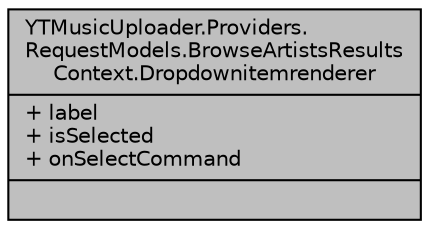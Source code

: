 digraph "YTMusicUploader.Providers.RequestModels.BrowseArtistsResultsContext.Dropdownitemrenderer"
{
 // LATEX_PDF_SIZE
  edge [fontname="Helvetica",fontsize="10",labelfontname="Helvetica",labelfontsize="10"];
  node [fontname="Helvetica",fontsize="10",shape=record];
  Node1 [label="{YTMusicUploader.Providers.\lRequestModels.BrowseArtistsResults\lContext.Dropdownitemrenderer\n|+ label\l+ isSelected\l+ onSelectCommand\l|}",height=0.2,width=0.4,color="black", fillcolor="grey75", style="filled", fontcolor="black",tooltip=" "];
}
